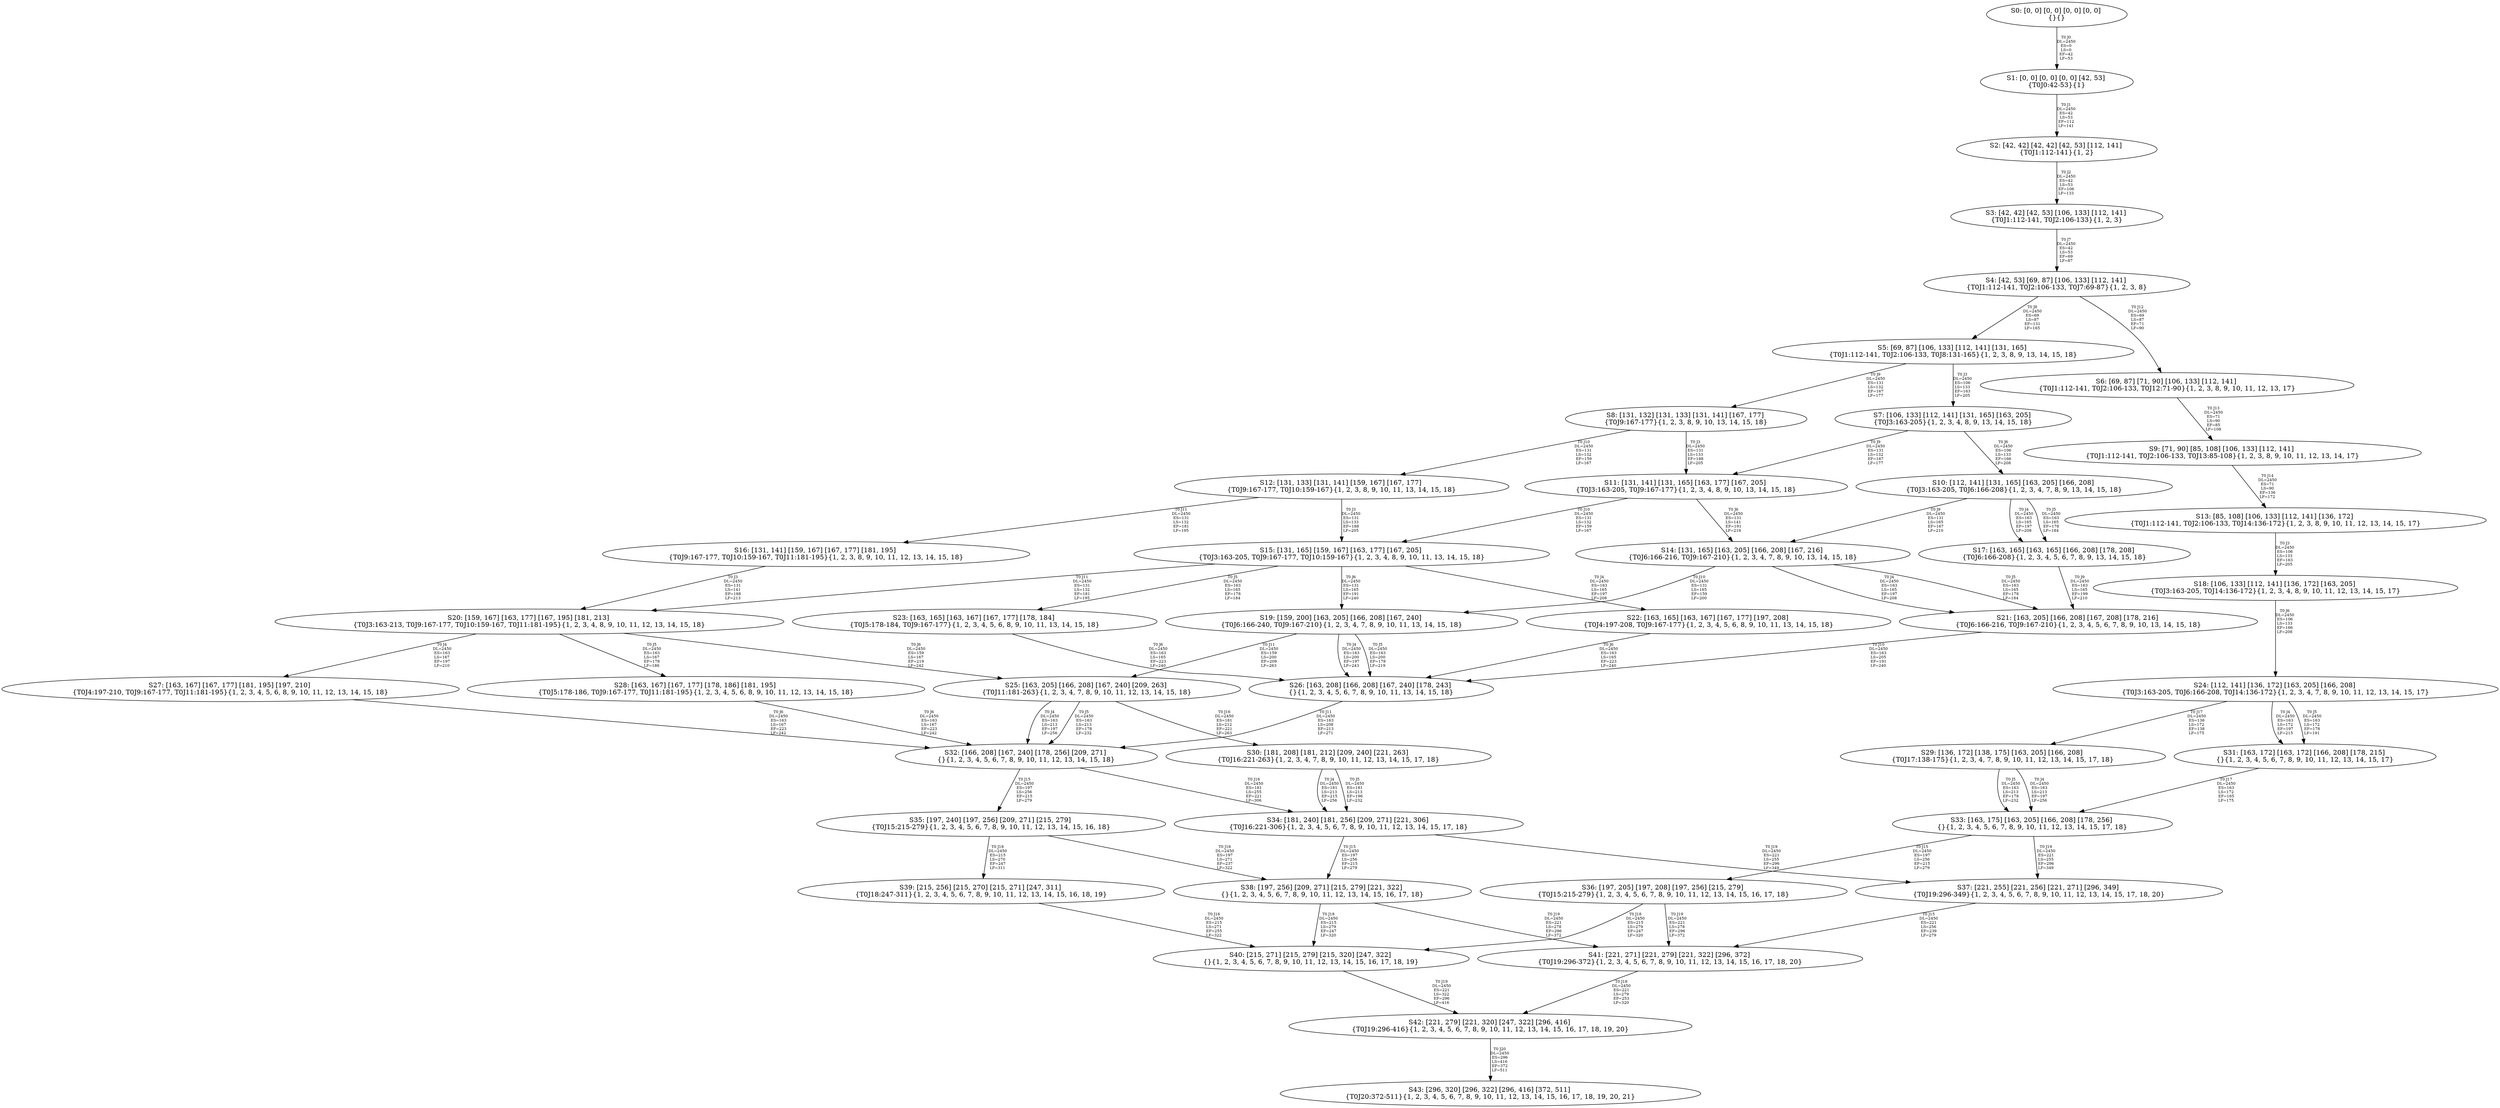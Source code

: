digraph {
	S0[label="S0: [0, 0] [0, 0] [0, 0] [0, 0] \n{}{}"];
	S1[label="S1: [0, 0] [0, 0] [0, 0] [42, 53] \n{T0J0:42-53}{1}"];
	S2[label="S2: [42, 42] [42, 42] [42, 53] [112, 141] \n{T0J1:112-141}{1, 2}"];
	S3[label="S3: [42, 42] [42, 53] [106, 133] [112, 141] \n{T0J1:112-141, T0J2:106-133}{1, 2, 3}"];
	S4[label="S4: [42, 53] [69, 87] [106, 133] [112, 141] \n{T0J1:112-141, T0J2:106-133, T0J7:69-87}{1, 2, 3, 8}"];
	S5[label="S5: [69, 87] [106, 133] [112, 141] [131, 165] \n{T0J1:112-141, T0J2:106-133, T0J8:131-165}{1, 2, 3, 8, 9, 13, 14, 15, 18}"];
	S6[label="S6: [69, 87] [71, 90] [106, 133] [112, 141] \n{T0J1:112-141, T0J2:106-133, T0J12:71-90}{1, 2, 3, 8, 9, 10, 11, 12, 13, 17}"];
	S7[label="S7: [106, 133] [112, 141] [131, 165] [163, 205] \n{T0J3:163-205}{1, 2, 3, 4, 8, 9, 13, 14, 15, 18}"];
	S8[label="S8: [131, 132] [131, 133] [131, 141] [167, 177] \n{T0J9:167-177}{1, 2, 3, 8, 9, 10, 13, 14, 15, 18}"];
	S9[label="S9: [71, 90] [85, 108] [106, 133] [112, 141] \n{T0J1:112-141, T0J2:106-133, T0J13:85-108}{1, 2, 3, 8, 9, 10, 11, 12, 13, 14, 17}"];
	S10[label="S10: [112, 141] [131, 165] [163, 205] [166, 208] \n{T0J3:163-205, T0J6:166-208}{1, 2, 3, 4, 7, 8, 9, 13, 14, 15, 18}"];
	S11[label="S11: [131, 141] [131, 165] [163, 177] [167, 205] \n{T0J3:163-205, T0J9:167-177}{1, 2, 3, 4, 8, 9, 10, 13, 14, 15, 18}"];
	S12[label="S12: [131, 133] [131, 141] [159, 167] [167, 177] \n{T0J9:167-177, T0J10:159-167}{1, 2, 3, 8, 9, 10, 11, 13, 14, 15, 18}"];
	S13[label="S13: [85, 108] [106, 133] [112, 141] [136, 172] \n{T0J1:112-141, T0J2:106-133, T0J14:136-172}{1, 2, 3, 8, 9, 10, 11, 12, 13, 14, 15, 17}"];
	S14[label="S14: [131, 165] [163, 205] [166, 208] [167, 216] \n{T0J6:166-216, T0J9:167-210}{1, 2, 3, 4, 7, 8, 9, 10, 13, 14, 15, 18}"];
	S15[label="S15: [131, 165] [159, 167] [163, 177] [167, 205] \n{T0J3:163-205, T0J9:167-177, T0J10:159-167}{1, 2, 3, 4, 8, 9, 10, 11, 13, 14, 15, 18}"];
	S16[label="S16: [131, 141] [159, 167] [167, 177] [181, 195] \n{T0J9:167-177, T0J10:159-167, T0J11:181-195}{1, 2, 3, 8, 9, 10, 11, 12, 13, 14, 15, 18}"];
	S17[label="S17: [163, 165] [163, 165] [166, 208] [178, 208] \n{T0J6:166-208}{1, 2, 3, 4, 5, 6, 7, 8, 9, 13, 14, 15, 18}"];
	S18[label="S18: [106, 133] [112, 141] [136, 172] [163, 205] \n{T0J3:163-205, T0J14:136-172}{1, 2, 3, 4, 8, 9, 10, 11, 12, 13, 14, 15, 17}"];
	S19[label="S19: [159, 200] [163, 205] [166, 208] [167, 240] \n{T0J6:166-240, T0J9:167-210}{1, 2, 3, 4, 7, 8, 9, 10, 11, 13, 14, 15, 18}"];
	S20[label="S20: [159, 167] [163, 177] [167, 195] [181, 213] \n{T0J3:163-213, T0J9:167-177, T0J10:159-167, T0J11:181-195}{1, 2, 3, 4, 8, 9, 10, 11, 12, 13, 14, 15, 18}"];
	S21[label="S21: [163, 205] [166, 208] [167, 208] [178, 216] \n{T0J6:166-216, T0J9:167-210}{1, 2, 3, 4, 5, 6, 7, 8, 9, 10, 13, 14, 15, 18}"];
	S22[label="S22: [163, 165] [163, 167] [167, 177] [197, 208] \n{T0J4:197-208, T0J9:167-177}{1, 2, 3, 4, 5, 6, 8, 9, 10, 11, 13, 14, 15, 18}"];
	S23[label="S23: [163, 165] [163, 167] [167, 177] [178, 184] \n{T0J5:178-184, T0J9:167-177}{1, 2, 3, 4, 5, 6, 8, 9, 10, 11, 13, 14, 15, 18}"];
	S24[label="S24: [112, 141] [136, 172] [163, 205] [166, 208] \n{T0J3:163-205, T0J6:166-208, T0J14:136-172}{1, 2, 3, 4, 7, 8, 9, 10, 11, 12, 13, 14, 15, 17}"];
	S25[label="S25: [163, 205] [166, 208] [167, 240] [209, 263] \n{T0J11:181-263}{1, 2, 3, 4, 7, 8, 9, 10, 11, 12, 13, 14, 15, 18}"];
	S26[label="S26: [163, 208] [166, 208] [167, 240] [178, 243] \n{}{1, 2, 3, 4, 5, 6, 7, 8, 9, 10, 11, 13, 14, 15, 18}"];
	S27[label="S27: [163, 167] [167, 177] [181, 195] [197, 210] \n{T0J4:197-210, T0J9:167-177, T0J11:181-195}{1, 2, 3, 4, 5, 6, 8, 9, 10, 11, 12, 13, 14, 15, 18}"];
	S28[label="S28: [163, 167] [167, 177] [178, 186] [181, 195] \n{T0J5:178-186, T0J9:167-177, T0J11:181-195}{1, 2, 3, 4, 5, 6, 8, 9, 10, 11, 12, 13, 14, 15, 18}"];
	S29[label="S29: [136, 172] [138, 175] [163, 205] [166, 208] \n{T0J17:138-175}{1, 2, 3, 4, 7, 8, 9, 10, 11, 12, 13, 14, 15, 17, 18}"];
	S30[label="S30: [181, 208] [181, 212] [209, 240] [221, 263] \n{T0J16:221-263}{1, 2, 3, 4, 7, 8, 9, 10, 11, 12, 13, 14, 15, 17, 18}"];
	S31[label="S31: [163, 172] [163, 172] [166, 208] [178, 215] \n{}{1, 2, 3, 4, 5, 6, 7, 8, 9, 10, 11, 12, 13, 14, 15, 17}"];
	S32[label="S32: [166, 208] [167, 240] [178, 256] [209, 271] \n{}{1, 2, 3, 4, 5, 6, 7, 8, 9, 10, 11, 12, 13, 14, 15, 18}"];
	S33[label="S33: [163, 175] [163, 205] [166, 208] [178, 256] \n{}{1, 2, 3, 4, 5, 6, 7, 8, 9, 10, 11, 12, 13, 14, 15, 17, 18}"];
	S34[label="S34: [181, 240] [181, 256] [209, 271] [221, 306] \n{T0J16:221-306}{1, 2, 3, 4, 5, 6, 7, 8, 9, 10, 11, 12, 13, 14, 15, 17, 18}"];
	S35[label="S35: [197, 240] [197, 256] [209, 271] [215, 279] \n{T0J15:215-279}{1, 2, 3, 4, 5, 6, 7, 8, 9, 10, 11, 12, 13, 14, 15, 16, 18}"];
	S36[label="S36: [197, 205] [197, 208] [197, 256] [215, 279] \n{T0J15:215-279}{1, 2, 3, 4, 5, 6, 7, 8, 9, 10, 11, 12, 13, 14, 15, 16, 17, 18}"];
	S37[label="S37: [221, 255] [221, 256] [221, 271] [296, 349] \n{T0J19:296-349}{1, 2, 3, 4, 5, 6, 7, 8, 9, 10, 11, 12, 13, 14, 15, 17, 18, 20}"];
	S38[label="S38: [197, 256] [209, 271] [215, 279] [221, 322] \n{}{1, 2, 3, 4, 5, 6, 7, 8, 9, 10, 11, 12, 13, 14, 15, 16, 17, 18}"];
	S39[label="S39: [215, 256] [215, 270] [215, 271] [247, 311] \n{T0J18:247-311}{1, 2, 3, 4, 5, 6, 7, 8, 9, 10, 11, 12, 13, 14, 15, 16, 18, 19}"];
	S40[label="S40: [215, 271] [215, 279] [215, 320] [247, 322] \n{}{1, 2, 3, 4, 5, 6, 7, 8, 9, 10, 11, 12, 13, 14, 15, 16, 17, 18, 19}"];
	S41[label="S41: [221, 271] [221, 279] [221, 322] [296, 372] \n{T0J19:296-372}{1, 2, 3, 4, 5, 6, 7, 8, 9, 10, 11, 12, 13, 14, 15, 16, 17, 18, 20}"];
	S42[label="S42: [221, 279] [221, 320] [247, 322] [296, 416] \n{T0J19:296-416}{1, 2, 3, 4, 5, 6, 7, 8, 9, 10, 11, 12, 13, 14, 15, 16, 17, 18, 19, 20}"];
	S43[label="S43: [296, 320] [296, 322] [296, 416] [372, 511] \n{T0J20:372-511}{1, 2, 3, 4, 5, 6, 7, 8, 9, 10, 11, 12, 13, 14, 15, 16, 17, 18, 19, 20, 21}"];
	S0 -> S1[label="T0 J0\nDL=2450\nES=0\nLS=0\nEF=42\nLF=53",fontsize=8];
	S1 -> S2[label="T0 J1\nDL=2450\nES=42\nLS=53\nEF=112\nLF=141",fontsize=8];
	S2 -> S3[label="T0 J2\nDL=2450\nES=42\nLS=53\nEF=106\nLF=133",fontsize=8];
	S3 -> S4[label="T0 J7\nDL=2450\nES=42\nLS=53\nEF=69\nLF=87",fontsize=8];
	S4 -> S5[label="T0 J8\nDL=2450\nES=69\nLS=87\nEF=131\nLF=165",fontsize=8];
	S4 -> S6[label="T0 J12\nDL=2450\nES=69\nLS=87\nEF=71\nLF=90",fontsize=8];
	S5 -> S7[label="T0 J3\nDL=2450\nES=106\nLS=133\nEF=163\nLF=205",fontsize=8];
	S5 -> S8[label="T0 J9\nDL=2450\nES=131\nLS=132\nEF=167\nLF=177",fontsize=8];
	S6 -> S9[label="T0 J13\nDL=2450\nES=71\nLS=90\nEF=85\nLF=108",fontsize=8];
	S7 -> S10[label="T0 J6\nDL=2450\nES=106\nLS=133\nEF=166\nLF=208",fontsize=8];
	S7 -> S11[label="T0 J9\nDL=2450\nES=131\nLS=132\nEF=167\nLF=177",fontsize=8];
	S8 -> S11[label="T0 J3\nDL=2450\nES=131\nLS=133\nEF=188\nLF=205",fontsize=8];
	S8 -> S12[label="T0 J10\nDL=2450\nES=131\nLS=132\nEF=159\nLF=167",fontsize=8];
	S9 -> S13[label="T0 J14\nDL=2450\nES=71\nLS=90\nEF=136\nLF=172",fontsize=8];
	S10 -> S17[label="T0 J4\nDL=2450\nES=163\nLS=165\nEF=197\nLF=208",fontsize=8];
	S10 -> S17[label="T0 J5\nDL=2450\nES=163\nLS=165\nEF=178\nLF=184",fontsize=8];
	S10 -> S14[label="T0 J9\nDL=2450\nES=131\nLS=165\nEF=167\nLF=210",fontsize=8];
	S11 -> S14[label="T0 J6\nDL=2450\nES=131\nLS=141\nEF=191\nLF=216",fontsize=8];
	S11 -> S15[label="T0 J10\nDL=2450\nES=131\nLS=132\nEF=159\nLF=167",fontsize=8];
	S12 -> S15[label="T0 J3\nDL=2450\nES=131\nLS=133\nEF=188\nLF=205",fontsize=8];
	S12 -> S16[label="T0 J11\nDL=2450\nES=131\nLS=132\nEF=181\nLF=195",fontsize=8];
	S13 -> S18[label="T0 J3\nDL=2450\nES=106\nLS=133\nEF=163\nLF=205",fontsize=8];
	S14 -> S21[label="T0 J4\nDL=2450\nES=163\nLS=165\nEF=197\nLF=208",fontsize=8];
	S14 -> S21[label="T0 J5\nDL=2450\nES=163\nLS=165\nEF=178\nLF=184",fontsize=8];
	S14 -> S19[label="T0 J10\nDL=2450\nES=131\nLS=165\nEF=159\nLF=200",fontsize=8];
	S15 -> S22[label="T0 J4\nDL=2450\nES=163\nLS=165\nEF=197\nLF=208",fontsize=8];
	S15 -> S23[label="T0 J5\nDL=2450\nES=163\nLS=165\nEF=178\nLF=184",fontsize=8];
	S15 -> S19[label="T0 J6\nDL=2450\nES=131\nLS=165\nEF=191\nLF=240",fontsize=8];
	S15 -> S20[label="T0 J11\nDL=2450\nES=131\nLS=132\nEF=181\nLF=195",fontsize=8];
	S16 -> S20[label="T0 J3\nDL=2450\nES=131\nLS=141\nEF=188\nLF=213",fontsize=8];
	S17 -> S21[label="T0 J9\nDL=2450\nES=163\nLS=165\nEF=199\nLF=210",fontsize=8];
	S18 -> S24[label="T0 J6\nDL=2450\nES=106\nLS=133\nEF=166\nLF=208",fontsize=8];
	S19 -> S26[label="T0 J4\nDL=2450\nES=163\nLS=200\nEF=197\nLF=243",fontsize=8];
	S19 -> S26[label="T0 J5\nDL=2450\nES=163\nLS=200\nEF=178\nLF=219",fontsize=8];
	S19 -> S25[label="T0 J11\nDL=2450\nES=159\nLS=200\nEF=209\nLF=263",fontsize=8];
	S20 -> S27[label="T0 J4\nDL=2450\nES=163\nLS=167\nEF=197\nLF=210",fontsize=8];
	S20 -> S28[label="T0 J5\nDL=2450\nES=163\nLS=167\nEF=178\nLF=186",fontsize=8];
	S20 -> S25[label="T0 J6\nDL=2450\nES=159\nLS=167\nEF=219\nLF=242",fontsize=8];
	S21 -> S26[label="T0 J10\nDL=2450\nES=163\nLS=205\nEF=191\nLF=240",fontsize=8];
	S22 -> S26[label="T0 J6\nDL=2450\nES=163\nLS=165\nEF=223\nLF=240",fontsize=8];
	S23 -> S26[label="T0 J6\nDL=2450\nES=163\nLS=165\nEF=223\nLF=240",fontsize=8];
	S24 -> S31[label="T0 J4\nDL=2450\nES=163\nLS=172\nEF=197\nLF=215",fontsize=8];
	S24 -> S31[label="T0 J5\nDL=2450\nES=163\nLS=172\nEF=178\nLF=191",fontsize=8];
	S24 -> S29[label="T0 J17\nDL=2450\nES=136\nLS=172\nEF=138\nLF=175",fontsize=8];
	S25 -> S32[label="T0 J4\nDL=2450\nES=163\nLS=213\nEF=197\nLF=256",fontsize=8];
	S25 -> S32[label="T0 J5\nDL=2450\nES=163\nLS=213\nEF=178\nLF=232",fontsize=8];
	S25 -> S30[label="T0 J16\nDL=2450\nES=181\nLS=212\nEF=221\nLF=263",fontsize=8];
	S26 -> S32[label="T0 J11\nDL=2450\nES=163\nLS=208\nEF=213\nLF=271",fontsize=8];
	S27 -> S32[label="T0 J6\nDL=2450\nES=163\nLS=167\nEF=223\nLF=242",fontsize=8];
	S28 -> S32[label="T0 J6\nDL=2450\nES=163\nLS=167\nEF=223\nLF=242",fontsize=8];
	S29 -> S33[label="T0 J4\nDL=2450\nES=163\nLS=213\nEF=197\nLF=256",fontsize=8];
	S29 -> S33[label="T0 J5\nDL=2450\nES=163\nLS=213\nEF=178\nLF=232",fontsize=8];
	S30 -> S34[label="T0 J4\nDL=2450\nES=181\nLS=213\nEF=215\nLF=256",fontsize=8];
	S30 -> S34[label="T0 J5\nDL=2450\nES=181\nLS=213\nEF=196\nLF=232",fontsize=8];
	S31 -> S33[label="T0 J17\nDL=2450\nES=163\nLS=172\nEF=165\nLF=175",fontsize=8];
	S32 -> S35[label="T0 J15\nDL=2450\nES=197\nLS=256\nEF=215\nLF=279",fontsize=8];
	S32 -> S34[label="T0 J16\nDL=2450\nES=181\nLS=255\nEF=221\nLF=306",fontsize=8];
	S33 -> S36[label="T0 J15\nDL=2450\nES=197\nLS=256\nEF=215\nLF=279",fontsize=8];
	S33 -> S37[label="T0 J19\nDL=2450\nES=221\nLS=255\nEF=296\nLF=349",fontsize=8];
	S34 -> S38[label="T0 J15\nDL=2450\nES=197\nLS=256\nEF=215\nLF=279",fontsize=8];
	S34 -> S37[label="T0 J19\nDL=2450\nES=221\nLS=255\nEF=296\nLF=349",fontsize=8];
	S35 -> S38[label="T0 J16\nDL=2450\nES=197\nLS=271\nEF=237\nLF=322",fontsize=8];
	S35 -> S39[label="T0 J18\nDL=2450\nES=215\nLS=270\nEF=247\nLF=311",fontsize=8];
	S36 -> S40[label="T0 J18\nDL=2450\nES=215\nLS=279\nEF=247\nLF=320",fontsize=8];
	S36 -> S41[label="T0 J19\nDL=2450\nES=221\nLS=278\nEF=296\nLF=372",fontsize=8];
	S37 -> S41[label="T0 J15\nDL=2450\nES=221\nLS=256\nEF=239\nLF=279",fontsize=8];
	S38 -> S40[label="T0 J18\nDL=2450\nES=215\nLS=279\nEF=247\nLF=320",fontsize=8];
	S38 -> S41[label="T0 J19\nDL=2450\nES=221\nLS=278\nEF=296\nLF=372",fontsize=8];
	S39 -> S40[label="T0 J16\nDL=2450\nES=215\nLS=271\nEF=255\nLF=322",fontsize=8];
	S40 -> S42[label="T0 J19\nDL=2450\nES=221\nLS=322\nEF=296\nLF=416",fontsize=8];
	S41 -> S42[label="T0 J18\nDL=2450\nES=221\nLS=279\nEF=253\nLF=320",fontsize=8];
	S42 -> S43[label="T0 J20\nDL=2450\nES=296\nLS=416\nEF=372\nLF=511",fontsize=8];
}
